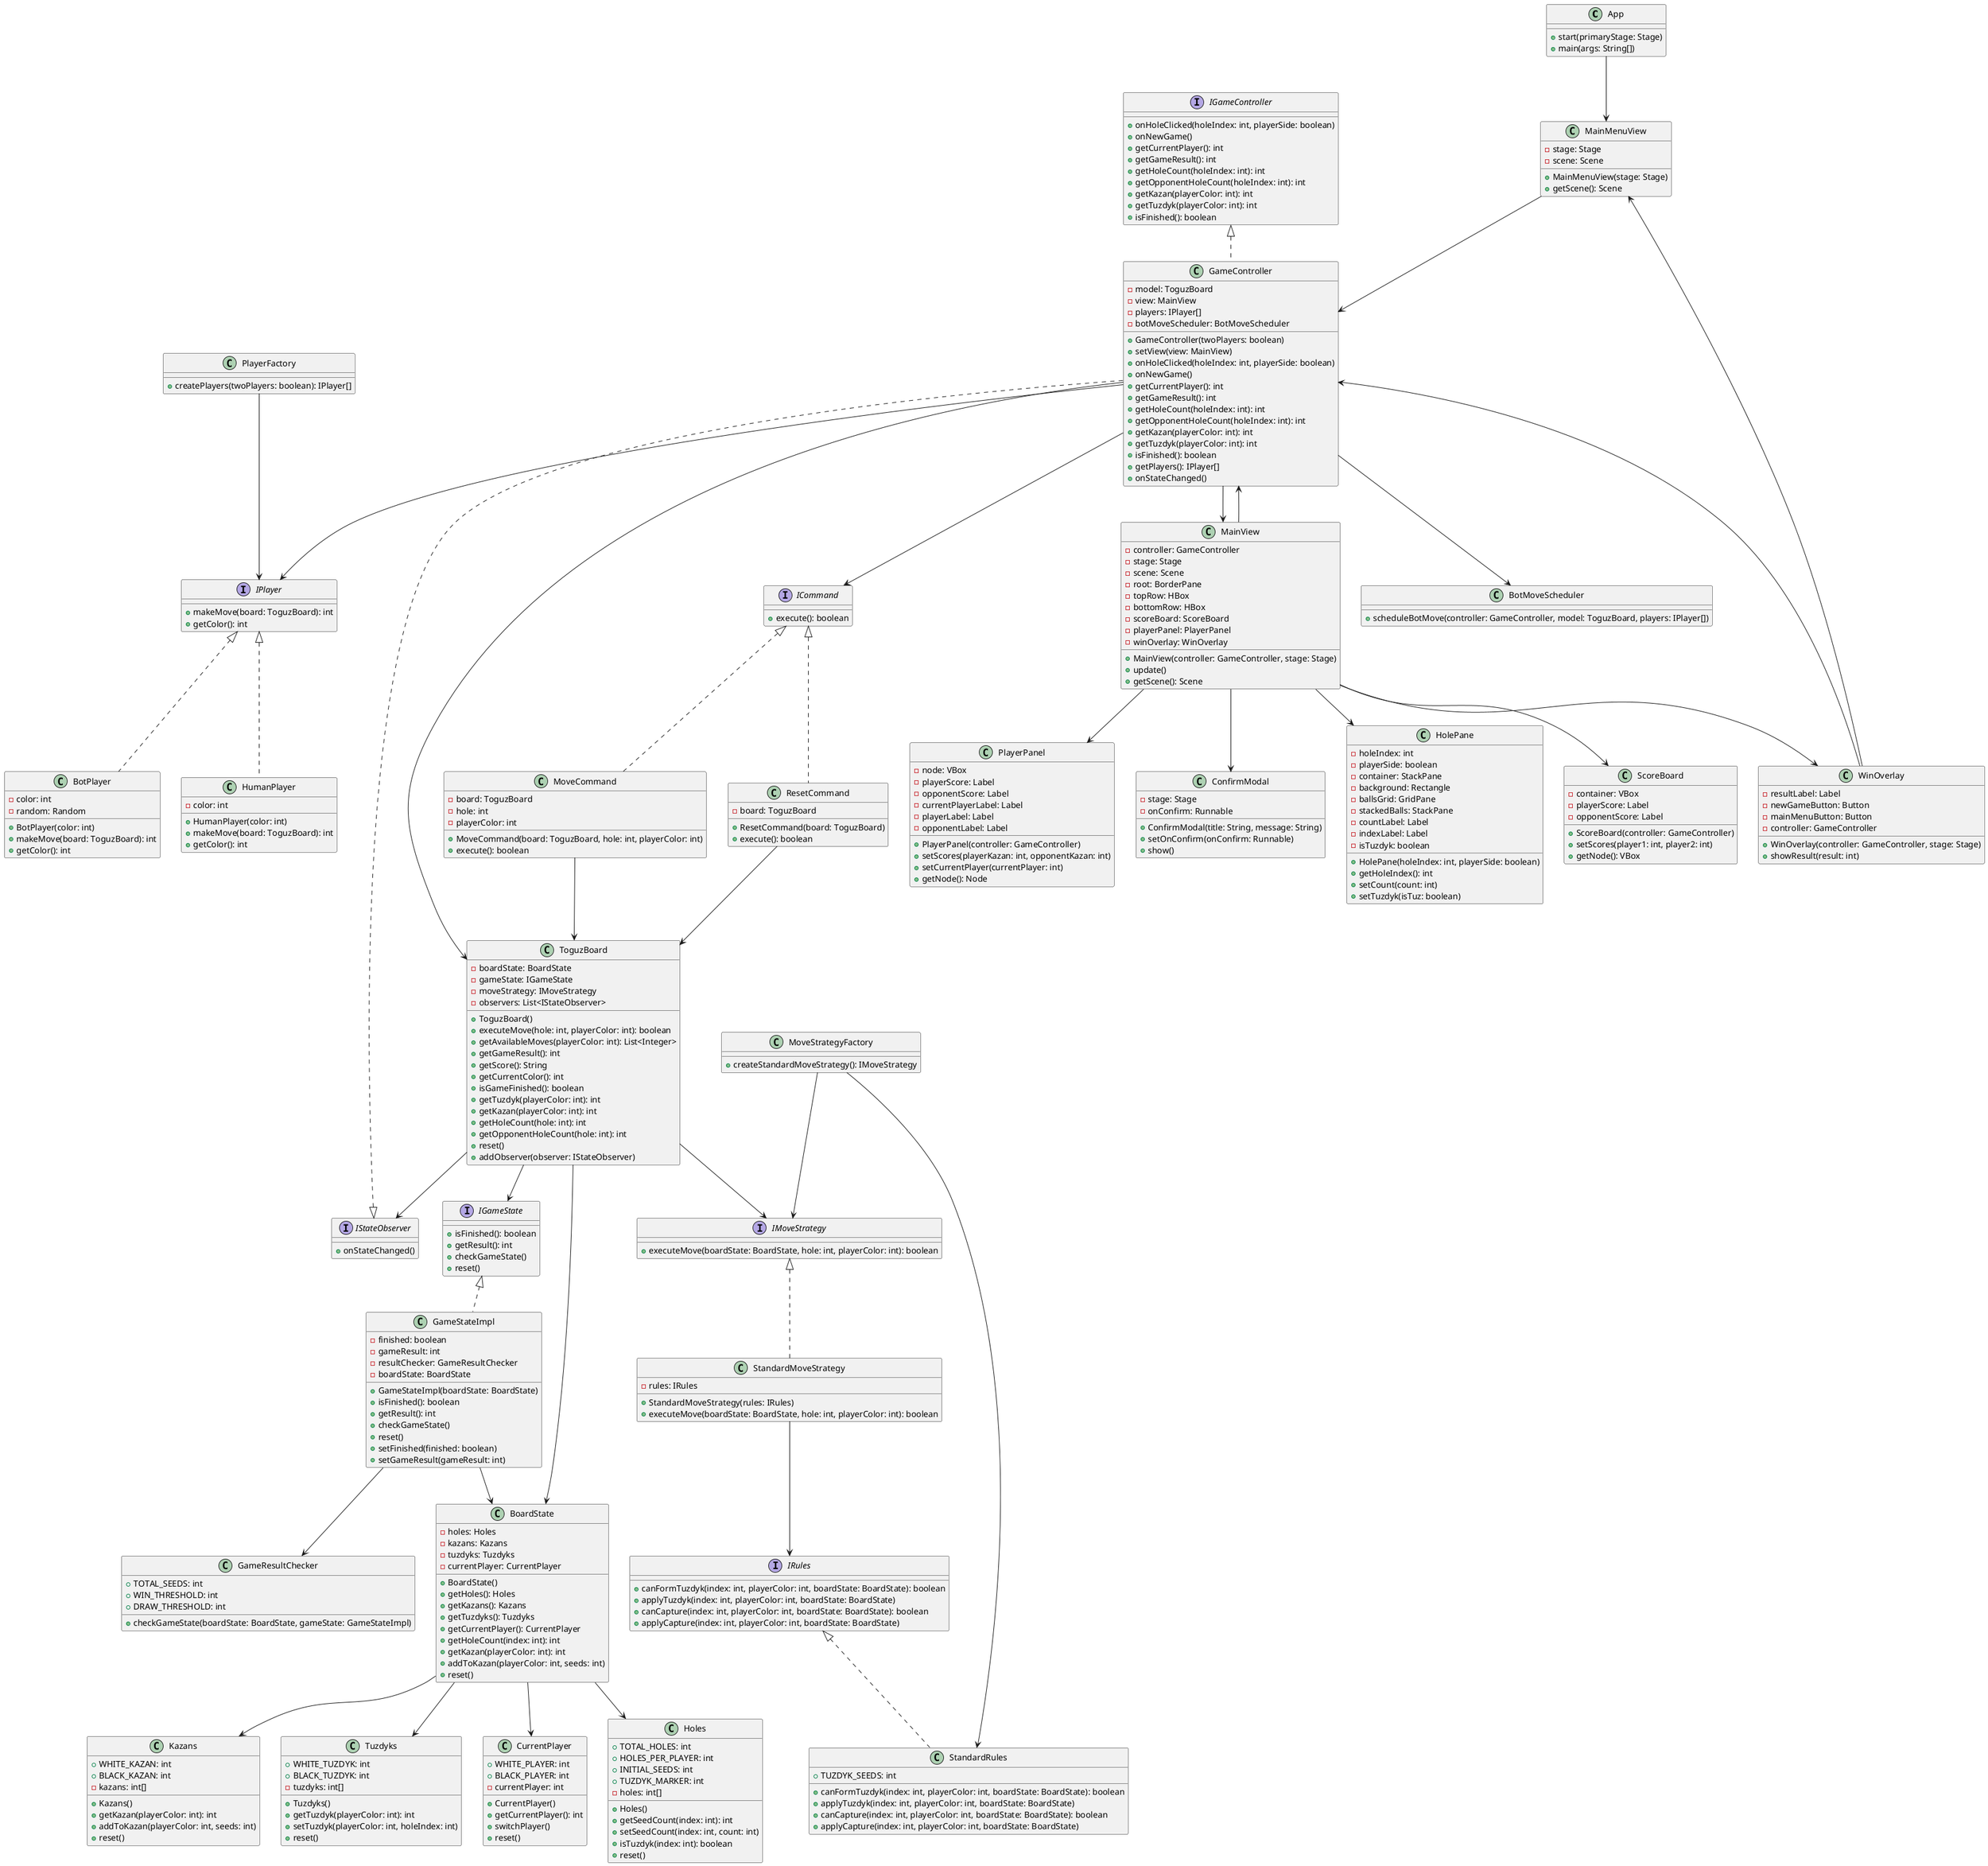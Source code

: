 @startuml ClassDiagram

' Application
class App {
  +start(primaryStage: Stage)
  +main(args: String[])
}

' Controller Classes
interface IGameController {
  +onHoleClicked(holeIndex: int, playerSide: boolean)
  +onNewGame()
  +getCurrentPlayer(): int
  +getGameResult(): int
  +getHoleCount(holeIndex: int): int
  +getOpponentHoleCount(holeIndex: int): int
  +getKazan(playerColor: int): int
  +getTuzdyk(playerColor: int): int
  +isFinished(): boolean
}

class GameController {
  -model: ToguzBoard
  -view: MainView
  -players: IPlayer[]
  -botMoveScheduler: BotMoveScheduler
  +GameController(twoPlayers: boolean)
  +setView(view: MainView)
  +onHoleClicked(holeIndex: int, playerSide: boolean)
  +onNewGame()
  +getCurrentPlayer(): int
  +getGameResult(): int
  +getHoleCount(holeIndex: int): int
  +getOpponentHoleCount(holeIndex: int): int
  +getKazan(playerColor: int): int
  +getTuzdyk(playerColor: int): int
  +isFinished(): boolean
  +getPlayers(): IPlayer[]
  +onStateChanged()
}

class BotMoveScheduler {
  +scheduleBotMove(controller: GameController, model: ToguzBoard, players: IPlayer[])
}

' Domain - Board Classes
class BoardState {
  -holes: Holes
  -kazans: Kazans
  -tuzdyks: Tuzdyks
  -currentPlayer: CurrentPlayer
  +BoardState()
  +getHoles(): Holes
  +getKazans(): Kazans
  +getTuzdyks(): Tuzdyks
  +getCurrentPlayer(): CurrentPlayer
  +getHoleCount(index: int): int
  +getKazan(playerColor: int): int
  +addToKazan(playerColor: int, seeds: int)
  +reset()
}

class Holes {
  +TOTAL_HOLES: int
  +HOLES_PER_PLAYER: int
  +INITIAL_SEEDS: int
  +TUZDYK_MARKER: int
  -holes: int[]
  +Holes()
  +getSeedCount(index: int): int
  +setSeedCount(index: int, count: int)
  +isTuzdyk(index: int): boolean
  +reset()
}

class Kazans {
  +WHITE_KAZAN: int
  +BLACK_KAZAN: int
  -kazans: int[]
  +Kazans()
  +getKazan(playerColor: int): int
  +addToKazan(playerColor: int, seeds: int)
  +reset()
}

class Tuzdyks {
  +WHITE_TUZDYK: int
  +BLACK_TUZDYK: int
  -tuzdyks: int[]
  +Tuzdyks()
  +getTuzdyk(playerColor: int): int
  +setTuzdyk(playerColor: int, holeIndex: int)
  +reset()
}

class CurrentPlayer {
  +WHITE_PLAYER: int
  +BLACK_PLAYER: int
  -currentPlayer: int
  +CurrentPlayer()
  +getCurrentPlayer(): int
  +switchPlayer()
  +reset()
}

' Domain - Facade
class ToguzBoard {
  -boardState: BoardState
  -gameState: IGameState
  -moveStrategy: IMoveStrategy
  -observers: List<IStateObserver>
  +ToguzBoard()
  +executeMove(hole: int, playerColor: int): boolean
  +getAvailableMoves(playerColor: int): List<Integer>
  +getGameResult(): int
  +getScore(): String
  +getCurrentColor(): int
  +isGameFinished(): boolean
  +getTuzdyk(playerColor: int): int
  +getKazan(playerColor: int): int
  +getHoleCount(hole: int): int
  +getOpponentHoleCount(hole: int): int
  +reset()
  +addObserver(observer: IStateObserver)
}

' Domain - Game
interface IGameState {
  +isFinished(): boolean
  +getResult(): int
  +checkGameState()
  +reset()
}

class GameStateImpl {
  -finished: boolean
  -gameResult: int
  -resultChecker: GameResultChecker
  -boardState: BoardState
  +GameStateImpl(boardState: BoardState)
  +isFinished(): boolean
  +getResult(): int
  +checkGameState()
  +reset()
  +setFinished(finished: boolean)
  +setGameResult(gameResult: int)
}

class GameResultChecker {
  +TOTAL_SEEDS: int
  +WIN_THRESHOLD: int
  +DRAW_THRESHOLD: int
  +checkGameState(boardState: BoardState, gameState: GameStateImpl)
}

' Domain - Observer
interface IStateObserver {
  +onStateChanged()
}

' Domain - Player
interface IPlayer {
  +makeMove(board: ToguzBoard): int
  +getColor(): int
}

class HumanPlayer {
  -color: int
  +HumanPlayer(color: int)
  +makeMove(board: ToguzBoard): int
  +getColor(): int
}

class BotPlayer {
  -color: int
  -random: Random
  +BotPlayer(color: int)
  +makeMove(board: ToguzBoard): int
  +getColor(): int
}

class PlayerFactory {
  +createPlayers(twoPlayers: boolean): IPlayer[]
}

' Domain - Rules
interface IRules {
  +canFormTuzdyk(index: int, playerColor: int, boardState: BoardState): boolean
  +applyTuzdyk(index: int, playerColor: int, boardState: BoardState)
  +canCapture(index: int, playerColor: int, boardState: BoardState): boolean
  +applyCapture(index: int, playerColor: int, boardState: BoardState)
}

class StandardRules {
  +TUZDYK_SEEDS: int
  +canFormTuzdyk(index: int, playerColor: int, boardState: BoardState): boolean
  +applyTuzdyk(index: int, playerColor: int, boardState: BoardState)
  +canCapture(index: int, playerColor: int, boardState: BoardState): boolean
  +applyCapture(index: int, playerColor: int, boardState: BoardState)
}

' Domain - Strategy
interface IMoveStrategy {
  +executeMove(boardState: BoardState, hole: int, playerColor: int): boolean
}

class StandardMoveStrategy {
  -rules: IRules
  +StandardMoveStrategy(rules: IRules)
  +executeMove(boardState: BoardState, hole: int, playerColor: int): boolean
}

class MoveStrategyFactory {
  +createStandardMoveStrategy(): IMoveStrategy
}

' Domain - Command
interface ICommand {
  +execute(): boolean
}

class MoveCommand {
  -board: ToguzBoard
  -hole: int
  -playerColor: int
  +MoveCommand(board: ToguzBoard, hole: int, playerColor: int)
  +execute(): boolean
}

class ResetCommand {
  -board: ToguzBoard
  +ResetCommand(board: ToguzBoard)
  +execute(): boolean
}

' View - Screens
class MainMenuView {
  -stage: Stage
  -scene: Scene
  +MainMenuView(stage: Stage)
  +getScene(): Scene
}

class MainView {
  -controller: GameController
  -stage: Stage
  -scene: Scene
  -root: BorderPane
  -topRow: HBox
  -bottomRow: HBox
  -scoreBoard: ScoreBoard
  -playerPanel: PlayerPanel
  -winOverlay: WinOverlay
  +MainView(controller: GameController, stage: Stage)
  +update()
  +getScene(): Scene
}

' View - Components
class HolePane {
  -holeIndex: int
  -playerSide: boolean
  -container: StackPane
  -background: Rectangle
  -ballsGrid: GridPane
  -stackedBalls: StackPane
  -countLabel: Label
  -indexLabel: Label
  -isTuzdyk: boolean
  +HolePane(holeIndex: int, playerSide: boolean)
  +getHoleIndex(): int
  +setCount(count: int)
  +setTuzdyk(isTuz: boolean)
}

class ScoreBoard {
  -container: VBox
  -playerScore: Label
  -opponentScore: Label
  +ScoreBoard(controller: GameController)
  +setScores(player1: int, player2: int)
  +getNode(): VBox
}

class PlayerPanel {
  -node: VBox
  -playerScore: Label
  -opponentScore: Label
  -currentPlayerLabel: Label
  -playerLabel: Label
  -opponentLabel: Label
  +PlayerPanel(controller: GameController)
  +setScores(playerKazan: int, opponentKazan: int)
  +setCurrentPlayer(currentPlayer: int)
  +getNode(): Node
}

class WinOverlay {
  -resultLabel: Label
  -newGameButton: Button
  -mainMenuButton: Button
  -controller: GameController
  +WinOverlay(controller: GameController, stage: Stage)
  +showResult(result: int)
}

class ConfirmModal {
  -stage: Stage
  -onConfirm: Runnable
  +ConfirmModal(title: String, message: String)
  +setOnConfirm(onConfirm: Runnable)
  +show()
}

' Relationships
App --> MainMenuView
IGameController <|.. GameController
GameController --> ToguzBoard
GameController --> MainView
GameController --> IPlayer
GameController --> BotMoveScheduler
GameController ..|> IStateObserver
ToguzBoard --> BoardState
ToguzBoard --> IMoveStrategy
ToguzBoard --> IGameState
ToguzBoard --> IStateObserver
BoardState --> Holes
BoardState --> Kazans
BoardState --> Tuzdyks
BoardState --> CurrentPlayer
IGameState <|.. GameStateImpl
GameStateImpl --> GameResultChecker
GameStateImpl --> BoardState
IPlayer <|.. HumanPlayer
IPlayer <|.. BotPlayer
PlayerFactory --> IPlayer
IRules <|.. StandardRules
IMoveStrategy <|.. StandardMoveStrategy
StandardMoveStrategy --> IRules
MoveStrategyFactory --> IMoveStrategy
MoveStrategyFactory --> StandardRules
ICommand <|.. MoveCommand
ICommand <|.. ResetCommand
MoveCommand --> ToguzBoard
ResetCommand --> ToguzBoard
GameController --> ICommand
MainMenuView --> GameController
MainView --> GameController
MainView --> HolePane
MainView --> ScoreBoard
MainView --> PlayerPanel
MainView --> WinOverlay
MainView --> ConfirmModal
WinOverlay --> GameController
WinOverlay --> MainMenuView

@enduml